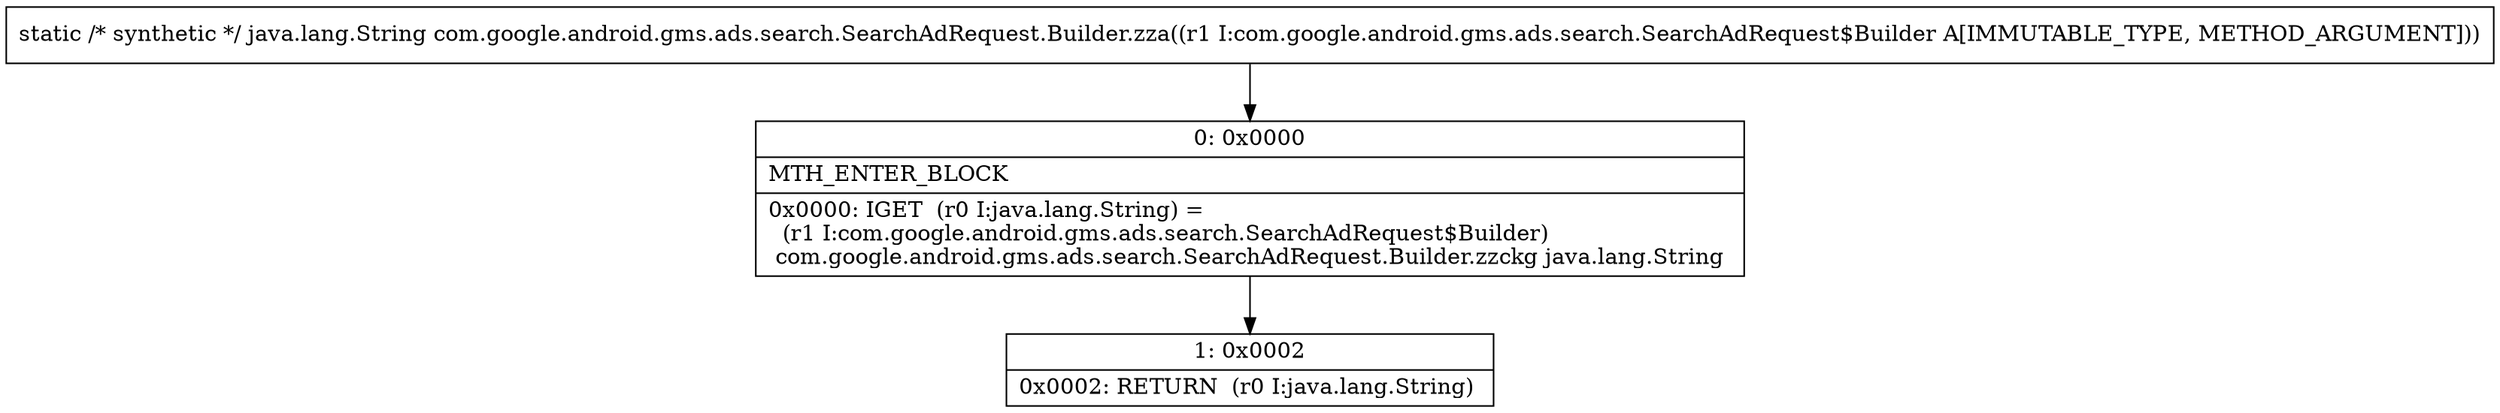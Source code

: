 digraph "CFG forcom.google.android.gms.ads.search.SearchAdRequest.Builder.zza(Lcom\/google\/android\/gms\/ads\/search\/SearchAdRequest$Builder;)Ljava\/lang\/String;" {
Node_0 [shape=record,label="{0\:\ 0x0000|MTH_ENTER_BLOCK\l|0x0000: IGET  (r0 I:java.lang.String) = \l  (r1 I:com.google.android.gms.ads.search.SearchAdRequest$Builder)\l com.google.android.gms.ads.search.SearchAdRequest.Builder.zzckg java.lang.String \l}"];
Node_1 [shape=record,label="{1\:\ 0x0002|0x0002: RETURN  (r0 I:java.lang.String) \l}"];
MethodNode[shape=record,label="{static \/* synthetic *\/ java.lang.String com.google.android.gms.ads.search.SearchAdRequest.Builder.zza((r1 I:com.google.android.gms.ads.search.SearchAdRequest$Builder A[IMMUTABLE_TYPE, METHOD_ARGUMENT])) }"];
MethodNode -> Node_0;
Node_0 -> Node_1;
}

